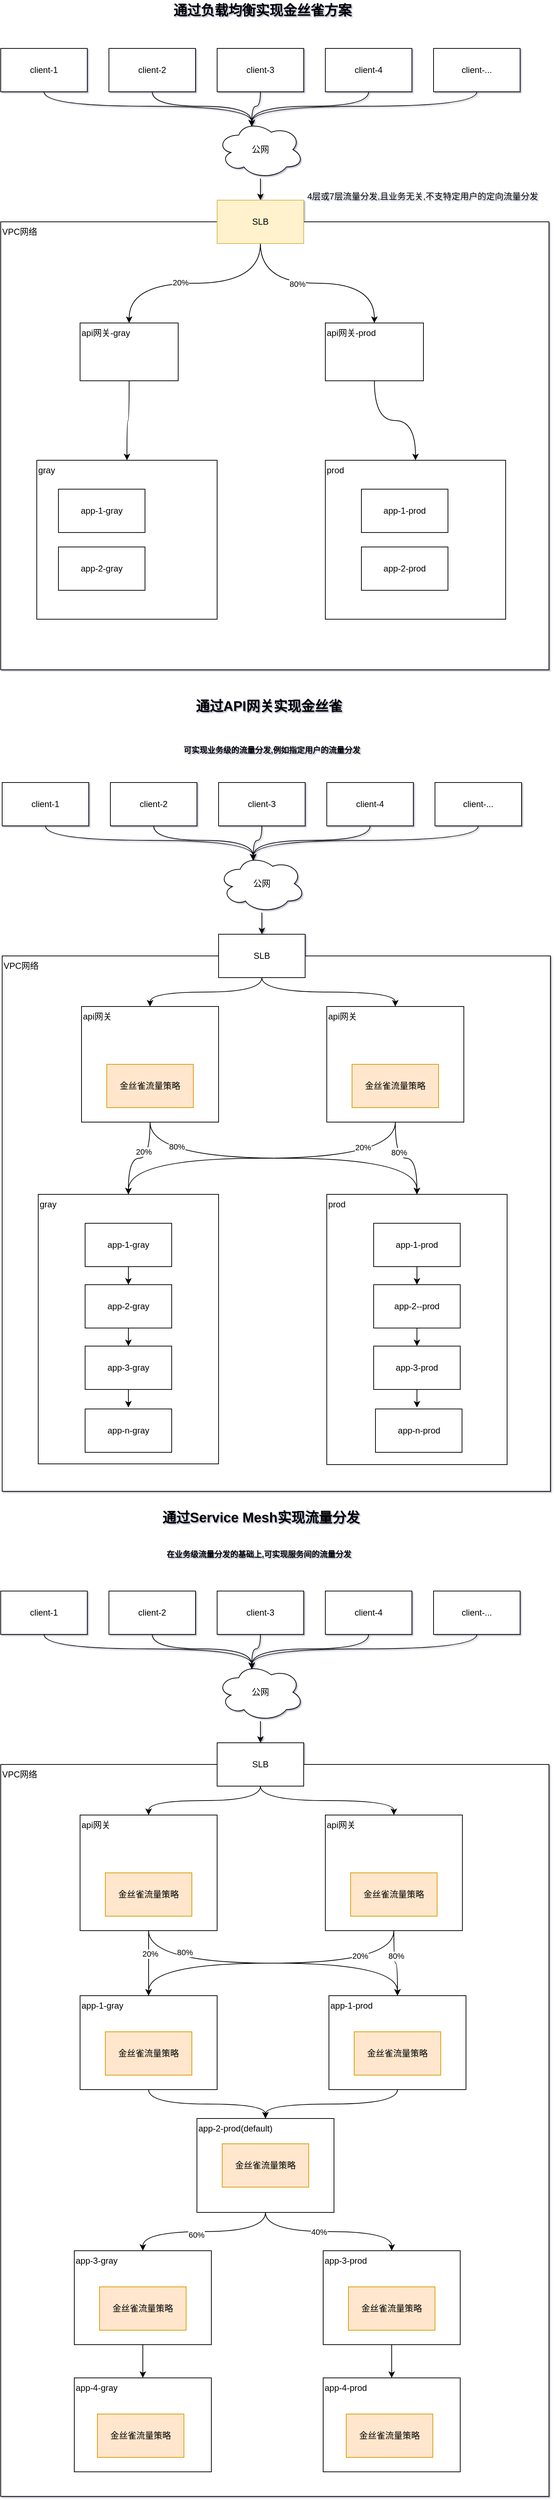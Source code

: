 <mxfile version="17.5.0" type="github">
  <diagram id="97o8ci6Izp3b5Vjm318T" name="第 1 页">
    <mxGraphModel dx="1426" dy="1963" grid="0" gridSize="10" guides="1" tooltips="1" connect="1" arrows="1" fold="1" page="1" pageScale="1" pageWidth="827" pageHeight="1169" math="0" shadow="1">
      <root>
        <mxCell id="0" />
        <mxCell id="1" parent="0" />
        <mxCell id="qOLz5GaLY7_XuVJ9eIoi-11" style="edgeStyle=orthogonalEdgeStyle;rounded=0;orthogonalLoop=1;jettySize=auto;html=1;entryX=0.4;entryY=0.1;entryDx=0;entryDy=0;entryPerimeter=0;curved=1;exitX=0.5;exitY=1;exitDx=0;exitDy=0;" parent="1" source="qOLz5GaLY7_XuVJ9eIoi-1" target="qOLz5GaLY7_XuVJ9eIoi-6" edge="1">
          <mxGeometry relative="1" as="geometry" />
        </mxCell>
        <mxCell id="qOLz5GaLY7_XuVJ9eIoi-1" value="client-1" style="rounded=0;whiteSpace=wrap;html=1;" parent="1" vertex="1">
          <mxGeometry x="38" y="-54" width="120" height="60" as="geometry" />
        </mxCell>
        <mxCell id="qOLz5GaLY7_XuVJ9eIoi-13" style="edgeStyle=orthogonalEdgeStyle;curved=1;rounded=0;orthogonalLoop=1;jettySize=auto;html=1;entryX=0.4;entryY=0.1;entryDx=0;entryDy=0;entryPerimeter=0;exitX=0.5;exitY=1;exitDx=0;exitDy=0;" parent="1" source="qOLz5GaLY7_XuVJ9eIoi-2" target="qOLz5GaLY7_XuVJ9eIoi-6" edge="1">
          <mxGeometry relative="1" as="geometry" />
        </mxCell>
        <mxCell id="qOLz5GaLY7_XuVJ9eIoi-2" value="client-2" style="rounded=0;whiteSpace=wrap;html=1;" parent="1" vertex="1">
          <mxGeometry x="188" y="-54" width="120" height="60" as="geometry" />
        </mxCell>
        <mxCell id="qOLz5GaLY7_XuVJ9eIoi-14" style="edgeStyle=orthogonalEdgeStyle;curved=1;rounded=0;orthogonalLoop=1;jettySize=auto;html=1;entryX=0.4;entryY=0.1;entryDx=0;entryDy=0;entryPerimeter=0;" parent="1" source="qOLz5GaLY7_XuVJ9eIoi-3" target="qOLz5GaLY7_XuVJ9eIoi-6" edge="1">
          <mxGeometry relative="1" as="geometry" />
        </mxCell>
        <mxCell id="qOLz5GaLY7_XuVJ9eIoi-3" value="client-3" style="rounded=0;whiteSpace=wrap;html=1;" parent="1" vertex="1">
          <mxGeometry x="338" y="-54" width="120" height="60" as="geometry" />
        </mxCell>
        <mxCell id="qOLz5GaLY7_XuVJ9eIoi-15" style="edgeStyle=orthogonalEdgeStyle;curved=1;rounded=0;orthogonalLoop=1;jettySize=auto;html=1;entryX=0.4;entryY=0.1;entryDx=0;entryDy=0;entryPerimeter=0;exitX=0.5;exitY=1;exitDx=0;exitDy=0;" parent="1" source="qOLz5GaLY7_XuVJ9eIoi-4" target="qOLz5GaLY7_XuVJ9eIoi-6" edge="1">
          <mxGeometry relative="1" as="geometry" />
        </mxCell>
        <mxCell id="qOLz5GaLY7_XuVJ9eIoi-4" value="client-4" style="rounded=0;whiteSpace=wrap;html=1;" parent="1" vertex="1">
          <mxGeometry x="488" y="-54" width="120" height="60" as="geometry" />
        </mxCell>
        <mxCell id="qOLz5GaLY7_XuVJ9eIoi-16" style="edgeStyle=orthogonalEdgeStyle;curved=1;rounded=0;orthogonalLoop=1;jettySize=auto;html=1;entryX=0.4;entryY=0.1;entryDx=0;entryDy=0;entryPerimeter=0;exitX=0.5;exitY=1;exitDx=0;exitDy=0;" parent="1" source="qOLz5GaLY7_XuVJ9eIoi-5" target="qOLz5GaLY7_XuVJ9eIoi-6" edge="1">
          <mxGeometry relative="1" as="geometry" />
        </mxCell>
        <mxCell id="qOLz5GaLY7_XuVJ9eIoi-5" value="client-..." style="rounded=0;whiteSpace=wrap;html=1;" parent="1" vertex="1">
          <mxGeometry x="638" y="-54" width="120" height="60" as="geometry" />
        </mxCell>
        <mxCell id="qOLz5GaLY7_XuVJ9eIoi-17" style="edgeStyle=orthogonalEdgeStyle;curved=1;rounded=0;orthogonalLoop=1;jettySize=auto;html=1;entryX=0.5;entryY=0;entryDx=0;entryDy=0;" parent="1" source="qOLz5GaLY7_XuVJ9eIoi-6" target="qOLz5GaLY7_XuVJ9eIoi-8" edge="1">
          <mxGeometry relative="1" as="geometry" />
        </mxCell>
        <mxCell id="qOLz5GaLY7_XuVJ9eIoi-6" value="公网" style="ellipse;shape=cloud;whiteSpace=wrap;html=1;" parent="1" vertex="1">
          <mxGeometry x="338" y="46" width="120" height="80" as="geometry" />
        </mxCell>
        <mxCell id="qOLz5GaLY7_XuVJ9eIoi-7" value="VPC网络" style="rounded=0;whiteSpace=wrap;html=1;align=left;verticalAlign=top;" parent="1" vertex="1">
          <mxGeometry x="38" y="186" width="760" height="741" as="geometry" />
        </mxCell>
        <mxCell id="qOLz5GaLY7_XuVJ9eIoi-19" style="edgeStyle=orthogonalEdgeStyle;curved=1;rounded=0;orthogonalLoop=1;jettySize=auto;html=1;entryX=0.5;entryY=0;entryDx=0;entryDy=0;" parent="1" source="qOLz5GaLY7_XuVJ9eIoi-8" target="qOLz5GaLY7_XuVJ9eIoi-18" edge="1">
          <mxGeometry relative="1" as="geometry" />
        </mxCell>
        <mxCell id="qOLz5GaLY7_XuVJ9eIoi-21" style="edgeStyle=orthogonalEdgeStyle;curved=1;rounded=0;orthogonalLoop=1;jettySize=auto;html=1;entryX=0.5;entryY=0;entryDx=0;entryDy=0;exitX=0.5;exitY=1;exitDx=0;exitDy=0;" parent="1" source="qOLz5GaLY7_XuVJ9eIoi-8" target="qOLz5GaLY7_XuVJ9eIoi-25" edge="1">
          <mxGeometry relative="1" as="geometry">
            <mxPoint x="588" y="256" as="targetPoint" />
          </mxGeometry>
        </mxCell>
        <mxCell id="qOLz5GaLY7_XuVJ9eIoi-8" value="SLB" style="rounded=0;whiteSpace=wrap;html=1;" parent="1" vertex="1">
          <mxGeometry x="338" y="156" width="120" height="60" as="geometry" />
        </mxCell>
        <mxCell id="qOLz5GaLY7_XuVJ9eIoi-9" value="gray" style="rounded=0;whiteSpace=wrap;html=1;align=left;verticalAlign=top;" parent="1" vertex="1">
          <mxGeometry x="88" y="516" width="250" height="373" as="geometry" />
        </mxCell>
        <mxCell id="qOLz5GaLY7_XuVJ9eIoi-10" value="prod" style="rounded=0;whiteSpace=wrap;html=1;align=left;verticalAlign=top;" parent="1" vertex="1">
          <mxGeometry x="488" y="516" width="250" height="374" as="geometry" />
        </mxCell>
        <mxCell id="qOLz5GaLY7_XuVJ9eIoi-23" style="edgeStyle=orthogonalEdgeStyle;curved=1;rounded=0;orthogonalLoop=1;jettySize=auto;html=1;entryX=0.5;entryY=0;entryDx=0;entryDy=0;" parent="1" source="qOLz5GaLY7_XuVJ9eIoi-18" target="qOLz5GaLY7_XuVJ9eIoi-9" edge="1">
          <mxGeometry relative="1" as="geometry" />
        </mxCell>
        <mxCell id="qOLz5GaLY7_XuVJ9eIoi-29" value="20%" style="edgeLabel;html=1;align=center;verticalAlign=middle;resizable=0;points=[];" parent="qOLz5GaLY7_XuVJ9eIoi-23" vertex="1" connectable="0">
          <mxGeometry x="-0.092" y="-9" relative="1" as="geometry">
            <mxPoint as="offset" />
          </mxGeometry>
        </mxCell>
        <mxCell id="qOLz5GaLY7_XuVJ9eIoi-24" style="edgeStyle=orthogonalEdgeStyle;curved=1;rounded=0;orthogonalLoop=1;jettySize=auto;html=1;entryX=0.5;entryY=0;entryDx=0;entryDy=0;exitX=0.5;exitY=1;exitDx=0;exitDy=0;" parent="1" source="qOLz5GaLY7_XuVJ9eIoi-18" target="qOLz5GaLY7_XuVJ9eIoi-10" edge="1">
          <mxGeometry relative="1" as="geometry" />
        </mxCell>
        <mxCell id="qOLz5GaLY7_XuVJ9eIoi-30" value="80%" style="edgeLabel;html=1;align=center;verticalAlign=middle;resizable=0;points=[];" parent="qOLz5GaLY7_XuVJ9eIoi-24" vertex="1" connectable="0">
          <mxGeometry x="-0.63" y="16" relative="1" as="geometry">
            <mxPoint as="offset" />
          </mxGeometry>
        </mxCell>
        <mxCell id="qOLz5GaLY7_XuVJ9eIoi-18" value="api网关" style="rounded=0;whiteSpace=wrap;html=1;align=left;verticalAlign=top;" parent="1" vertex="1">
          <mxGeometry x="148" y="256" width="190" height="160" as="geometry" />
        </mxCell>
        <mxCell id="qOLz5GaLY7_XuVJ9eIoi-22" value="金丝雀流量策略" style="rounded=0;whiteSpace=wrap;html=1;fillColor=#ffe6cc;strokeColor=#d79b00;" parent="1" vertex="1">
          <mxGeometry x="183" y="336" width="120" height="60" as="geometry" />
        </mxCell>
        <mxCell id="qOLz5GaLY7_XuVJ9eIoi-27" style="edgeStyle=orthogonalEdgeStyle;curved=1;rounded=0;orthogonalLoop=1;jettySize=auto;html=1;entryX=0.5;entryY=0;entryDx=0;entryDy=0;exitX=0.5;exitY=1;exitDx=0;exitDy=0;" parent="1" source="qOLz5GaLY7_XuVJ9eIoi-25" target="qOLz5GaLY7_XuVJ9eIoi-9" edge="1">
          <mxGeometry relative="1" as="geometry" />
        </mxCell>
        <mxCell id="qOLz5GaLY7_XuVJ9eIoi-31" value="20%" style="edgeLabel;html=1;align=center;verticalAlign=middle;resizable=0;points=[];" parent="qOLz5GaLY7_XuVJ9eIoi-27" vertex="1" connectable="0">
          <mxGeometry x="-0.596" y="-15" relative="1" as="geometry">
            <mxPoint as="offset" />
          </mxGeometry>
        </mxCell>
        <mxCell id="qOLz5GaLY7_XuVJ9eIoi-28" style="edgeStyle=orthogonalEdgeStyle;curved=1;rounded=0;orthogonalLoop=1;jettySize=auto;html=1;entryX=0.5;entryY=0;entryDx=0;entryDy=0;" parent="1" source="qOLz5GaLY7_XuVJ9eIoi-25" target="qOLz5GaLY7_XuVJ9eIoi-10" edge="1">
          <mxGeometry relative="1" as="geometry" />
        </mxCell>
        <mxCell id="qOLz5GaLY7_XuVJ9eIoi-32" value="80%" style="edgeLabel;html=1;align=center;verticalAlign=middle;resizable=0;points=[];" parent="qOLz5GaLY7_XuVJ9eIoi-28" vertex="1" connectable="0">
          <mxGeometry x="-0.354" y="5" relative="1" as="geometry">
            <mxPoint as="offset" />
          </mxGeometry>
        </mxCell>
        <mxCell id="qOLz5GaLY7_XuVJ9eIoi-25" value="api网关" style="rounded=0;whiteSpace=wrap;html=1;align=left;verticalAlign=top;" parent="1" vertex="1">
          <mxGeometry x="488" y="256" width="190" height="160" as="geometry" />
        </mxCell>
        <mxCell id="qOLz5GaLY7_XuVJ9eIoi-26" value="金丝雀流量策略" style="rounded=0;whiteSpace=wrap;html=1;fillColor=#ffe6cc;strokeColor=#d79b00;" parent="1" vertex="1">
          <mxGeometry x="523" y="336" width="120" height="60" as="geometry" />
        </mxCell>
        <mxCell id="qOLz5GaLY7_XuVJ9eIoi-130" style="edgeStyle=orthogonalEdgeStyle;curved=1;rounded=0;orthogonalLoop=1;jettySize=auto;html=1;entryX=0.5;entryY=0;entryDx=0;entryDy=0;" parent="1" source="qOLz5GaLY7_XuVJ9eIoi-33" target="qOLz5GaLY7_XuVJ9eIoi-34" edge="1">
          <mxGeometry relative="1" as="geometry" />
        </mxCell>
        <mxCell id="qOLz5GaLY7_XuVJ9eIoi-33" value="app-1-gray" style="rounded=0;whiteSpace=wrap;html=1;" parent="1" vertex="1">
          <mxGeometry x="153" y="556" width="120" height="60" as="geometry" />
        </mxCell>
        <mxCell id="qOLz5GaLY7_XuVJ9eIoi-131" style="edgeStyle=orthogonalEdgeStyle;curved=1;rounded=0;orthogonalLoop=1;jettySize=auto;html=1;entryX=0.5;entryY=0;entryDx=0;entryDy=0;" parent="1" source="qOLz5GaLY7_XuVJ9eIoi-34" target="qOLz5GaLY7_XuVJ9eIoi-122" edge="1">
          <mxGeometry relative="1" as="geometry" />
        </mxCell>
        <mxCell id="qOLz5GaLY7_XuVJ9eIoi-34" value="app-2-gray" style="rounded=0;whiteSpace=wrap;html=1;" parent="1" vertex="1">
          <mxGeometry x="153" y="641" width="120" height="60" as="geometry" />
        </mxCell>
        <mxCell id="qOLz5GaLY7_XuVJ9eIoi-37" style="edgeStyle=orthogonalEdgeStyle;rounded=0;orthogonalLoop=1;jettySize=auto;html=1;entryX=0.4;entryY=0.1;entryDx=0;entryDy=0;entryPerimeter=0;curved=1;exitX=0.5;exitY=1;exitDx=0;exitDy=0;" parent="1" source="qOLz5GaLY7_XuVJ9eIoi-38" target="qOLz5GaLY7_XuVJ9eIoi-48" edge="1">
          <mxGeometry relative="1" as="geometry" />
        </mxCell>
        <mxCell id="qOLz5GaLY7_XuVJ9eIoi-38" value="client-1" style="rounded=0;whiteSpace=wrap;html=1;" parent="1" vertex="1">
          <mxGeometry x="36" y="-1070" width="120" height="60" as="geometry" />
        </mxCell>
        <mxCell id="qOLz5GaLY7_XuVJ9eIoi-39" style="edgeStyle=orthogonalEdgeStyle;curved=1;rounded=0;orthogonalLoop=1;jettySize=auto;html=1;entryX=0.4;entryY=0.1;entryDx=0;entryDy=0;entryPerimeter=0;exitX=0.5;exitY=1;exitDx=0;exitDy=0;" parent="1" source="qOLz5GaLY7_XuVJ9eIoi-40" target="qOLz5GaLY7_XuVJ9eIoi-48" edge="1">
          <mxGeometry relative="1" as="geometry" />
        </mxCell>
        <mxCell id="qOLz5GaLY7_XuVJ9eIoi-40" value="client-2" style="rounded=0;whiteSpace=wrap;html=1;" parent="1" vertex="1">
          <mxGeometry x="186" y="-1070" width="120" height="60" as="geometry" />
        </mxCell>
        <mxCell id="qOLz5GaLY7_XuVJ9eIoi-41" style="edgeStyle=orthogonalEdgeStyle;curved=1;rounded=0;orthogonalLoop=1;jettySize=auto;html=1;entryX=0.4;entryY=0.1;entryDx=0;entryDy=0;entryPerimeter=0;" parent="1" source="qOLz5GaLY7_XuVJ9eIoi-42" target="qOLz5GaLY7_XuVJ9eIoi-48" edge="1">
          <mxGeometry relative="1" as="geometry" />
        </mxCell>
        <mxCell id="qOLz5GaLY7_XuVJ9eIoi-42" value="client-3" style="rounded=0;whiteSpace=wrap;html=1;" parent="1" vertex="1">
          <mxGeometry x="336" y="-1070" width="120" height="60" as="geometry" />
        </mxCell>
        <mxCell id="qOLz5GaLY7_XuVJ9eIoi-43" style="edgeStyle=orthogonalEdgeStyle;curved=1;rounded=0;orthogonalLoop=1;jettySize=auto;html=1;entryX=0.4;entryY=0.1;entryDx=0;entryDy=0;entryPerimeter=0;exitX=0.5;exitY=1;exitDx=0;exitDy=0;" parent="1" source="qOLz5GaLY7_XuVJ9eIoi-44" target="qOLz5GaLY7_XuVJ9eIoi-48" edge="1">
          <mxGeometry relative="1" as="geometry" />
        </mxCell>
        <mxCell id="qOLz5GaLY7_XuVJ9eIoi-44" value="client-4" style="rounded=0;whiteSpace=wrap;html=1;" parent="1" vertex="1">
          <mxGeometry x="486" y="-1070" width="120" height="60" as="geometry" />
        </mxCell>
        <mxCell id="qOLz5GaLY7_XuVJ9eIoi-45" style="edgeStyle=orthogonalEdgeStyle;curved=1;rounded=0;orthogonalLoop=1;jettySize=auto;html=1;entryX=0.4;entryY=0.1;entryDx=0;entryDy=0;entryPerimeter=0;exitX=0.5;exitY=1;exitDx=0;exitDy=0;" parent="1" source="qOLz5GaLY7_XuVJ9eIoi-46" target="qOLz5GaLY7_XuVJ9eIoi-48" edge="1">
          <mxGeometry relative="1" as="geometry" />
        </mxCell>
        <mxCell id="qOLz5GaLY7_XuVJ9eIoi-46" value="client-..." style="rounded=0;whiteSpace=wrap;html=1;" parent="1" vertex="1">
          <mxGeometry x="636" y="-1070" width="120" height="60" as="geometry" />
        </mxCell>
        <mxCell id="qOLz5GaLY7_XuVJ9eIoi-47" style="edgeStyle=orthogonalEdgeStyle;curved=1;rounded=0;orthogonalLoop=1;jettySize=auto;html=1;entryX=0.5;entryY=0;entryDx=0;entryDy=0;" parent="1" source="qOLz5GaLY7_XuVJ9eIoi-48" target="qOLz5GaLY7_XuVJ9eIoi-52" edge="1">
          <mxGeometry relative="1" as="geometry" />
        </mxCell>
        <mxCell id="qOLz5GaLY7_XuVJ9eIoi-48" value="公网" style="ellipse;shape=cloud;whiteSpace=wrap;html=1;" parent="1" vertex="1">
          <mxGeometry x="336" y="-970" width="120" height="80" as="geometry" />
        </mxCell>
        <mxCell id="qOLz5GaLY7_XuVJ9eIoi-49" value="VPC网络" style="rounded=0;whiteSpace=wrap;html=1;align=left;verticalAlign=top;" parent="1" vertex="1">
          <mxGeometry x="36" y="-830" width="760" height="620" as="geometry" />
        </mxCell>
        <mxCell id="qOLz5GaLY7_XuVJ9eIoi-50" style="edgeStyle=orthogonalEdgeStyle;curved=1;rounded=0;orthogonalLoop=1;jettySize=auto;html=1;entryX=0.5;entryY=0;entryDx=0;entryDy=0;exitX=0.5;exitY=1;exitDx=0;exitDy=0;" parent="1" source="qOLz5GaLY7_XuVJ9eIoi-52" target="qOLz5GaLY7_XuVJ9eIoi-59" edge="1">
          <mxGeometry relative="1" as="geometry" />
        </mxCell>
        <mxCell id="qOLz5GaLY7_XuVJ9eIoi-71" value="20%" style="edgeLabel;html=1;align=center;verticalAlign=middle;resizable=0;points=[];" parent="qOLz5GaLY7_XuVJ9eIoi-50" vertex="1" connectable="0">
          <mxGeometry x="0.139" y="-1" relative="1" as="geometry">
            <mxPoint as="offset" />
          </mxGeometry>
        </mxCell>
        <mxCell id="qOLz5GaLY7_XuVJ9eIoi-51" style="edgeStyle=orthogonalEdgeStyle;curved=1;rounded=0;orthogonalLoop=1;jettySize=auto;html=1;entryX=0.5;entryY=0;entryDx=0;entryDy=0;exitX=0.5;exitY=1;exitDx=0;exitDy=0;" parent="1" source="qOLz5GaLY7_XuVJ9eIoi-52" target="qOLz5GaLY7_XuVJ9eIoi-65" edge="1">
          <mxGeometry relative="1" as="geometry">
            <mxPoint x="586" y="-760" as="targetPoint" />
          </mxGeometry>
        </mxCell>
        <mxCell id="qOLz5GaLY7_XuVJ9eIoi-72" value="80%" style="edgeLabel;html=1;align=center;verticalAlign=middle;resizable=0;points=[];" parent="qOLz5GaLY7_XuVJ9eIoi-51" vertex="1" connectable="0">
          <mxGeometry x="-0.209" y="-1" relative="1" as="geometry">
            <mxPoint as="offset" />
          </mxGeometry>
        </mxCell>
        <mxCell id="qOLz5GaLY7_XuVJ9eIoi-52" value="SLB" style="rounded=0;whiteSpace=wrap;html=1;fillColor=#fff2cc;strokeColor=#d6b656;" parent="1" vertex="1">
          <mxGeometry x="336" y="-860" width="120" height="60" as="geometry" />
        </mxCell>
        <mxCell id="qOLz5GaLY7_XuVJ9eIoi-53" value="gray" style="rounded=0;whiteSpace=wrap;html=1;align=left;verticalAlign=top;" parent="1" vertex="1">
          <mxGeometry x="86" y="-500" width="250" height="220" as="geometry" />
        </mxCell>
        <mxCell id="qOLz5GaLY7_XuVJ9eIoi-54" value="prod" style="rounded=0;whiteSpace=wrap;html=1;align=left;verticalAlign=top;" parent="1" vertex="1">
          <mxGeometry x="486" y="-500" width="250" height="220" as="geometry" />
        </mxCell>
        <mxCell id="qOLz5GaLY7_XuVJ9eIoi-55" style="edgeStyle=orthogonalEdgeStyle;curved=1;rounded=0;orthogonalLoop=1;jettySize=auto;html=1;entryX=0.5;entryY=0;entryDx=0;entryDy=0;" parent="1" source="qOLz5GaLY7_XuVJ9eIoi-59" target="qOLz5GaLY7_XuVJ9eIoi-53" edge="1">
          <mxGeometry relative="1" as="geometry" />
        </mxCell>
        <mxCell id="qOLz5GaLY7_XuVJ9eIoi-59" value="api网关-gray" style="rounded=0;whiteSpace=wrap;html=1;align=left;verticalAlign=top;" parent="1" vertex="1">
          <mxGeometry x="146" y="-690" width="136" height="80" as="geometry" />
        </mxCell>
        <mxCell id="qOLz5GaLY7_XuVJ9eIoi-63" style="edgeStyle=orthogonalEdgeStyle;curved=1;rounded=0;orthogonalLoop=1;jettySize=auto;html=1;entryX=0.5;entryY=0;entryDx=0;entryDy=0;" parent="1" source="qOLz5GaLY7_XuVJ9eIoi-65" target="qOLz5GaLY7_XuVJ9eIoi-54" edge="1">
          <mxGeometry relative="1" as="geometry" />
        </mxCell>
        <mxCell id="qOLz5GaLY7_XuVJ9eIoi-65" value="api网关-prod" style="rounded=0;whiteSpace=wrap;html=1;align=left;verticalAlign=top;" parent="1" vertex="1">
          <mxGeometry x="486" y="-690" width="136" height="80" as="geometry" />
        </mxCell>
        <mxCell id="qOLz5GaLY7_XuVJ9eIoi-67" value="app-1-gray" style="rounded=0;whiteSpace=wrap;html=1;" parent="1" vertex="1">
          <mxGeometry x="116" y="-460" width="120" height="60" as="geometry" />
        </mxCell>
        <mxCell id="qOLz5GaLY7_XuVJ9eIoi-68" value="app-2-gray" style="rounded=0;whiteSpace=wrap;html=1;" parent="1" vertex="1">
          <mxGeometry x="116" y="-380" width="120" height="60" as="geometry" />
        </mxCell>
        <mxCell id="qOLz5GaLY7_XuVJ9eIoi-69" value="app-1-prod" style="rounded=0;whiteSpace=wrap;html=1;" parent="1" vertex="1">
          <mxGeometry x="536" y="-460" width="120" height="60" as="geometry" />
        </mxCell>
        <mxCell id="qOLz5GaLY7_XuVJ9eIoi-70" value="app-2-prod" style="rounded=0;whiteSpace=wrap;html=1;" parent="1" vertex="1">
          <mxGeometry x="536" y="-380" width="120" height="60" as="geometry" />
        </mxCell>
        <mxCell id="qOLz5GaLY7_XuVJ9eIoi-73" value="4层或7层流量分发,且业务无关,不支特定用户的定向流量分发" style="text;html=1;strokeColor=none;fillColor=none;align=center;verticalAlign=middle;whiteSpace=wrap;rounded=0;" parent="1" vertex="1">
          <mxGeometry x="456" y="-880" width="330" height="30" as="geometry" />
        </mxCell>
        <mxCell id="qOLz5GaLY7_XuVJ9eIoi-74" style="edgeStyle=orthogonalEdgeStyle;rounded=0;orthogonalLoop=1;jettySize=auto;html=1;entryX=0.4;entryY=0.1;entryDx=0;entryDy=0;entryPerimeter=0;curved=1;exitX=0.5;exitY=1;exitDx=0;exitDy=0;" parent="1" source="qOLz5GaLY7_XuVJ9eIoi-75" target="qOLz5GaLY7_XuVJ9eIoi-85" edge="1">
          <mxGeometry relative="1" as="geometry" />
        </mxCell>
        <mxCell id="qOLz5GaLY7_XuVJ9eIoi-75" value="client-1" style="rounded=0;whiteSpace=wrap;html=1;" parent="1" vertex="1">
          <mxGeometry x="36" y="1065" width="120" height="60" as="geometry" />
        </mxCell>
        <mxCell id="qOLz5GaLY7_XuVJ9eIoi-76" style="edgeStyle=orthogonalEdgeStyle;curved=1;rounded=0;orthogonalLoop=1;jettySize=auto;html=1;entryX=0.4;entryY=0.1;entryDx=0;entryDy=0;entryPerimeter=0;exitX=0.5;exitY=1;exitDx=0;exitDy=0;" parent="1" source="qOLz5GaLY7_XuVJ9eIoi-77" target="qOLz5GaLY7_XuVJ9eIoi-85" edge="1">
          <mxGeometry relative="1" as="geometry" />
        </mxCell>
        <mxCell id="qOLz5GaLY7_XuVJ9eIoi-77" value="client-2" style="rounded=0;whiteSpace=wrap;html=1;" parent="1" vertex="1">
          <mxGeometry x="186" y="1065" width="120" height="60" as="geometry" />
        </mxCell>
        <mxCell id="qOLz5GaLY7_XuVJ9eIoi-78" style="edgeStyle=orthogonalEdgeStyle;curved=1;rounded=0;orthogonalLoop=1;jettySize=auto;html=1;entryX=0.4;entryY=0.1;entryDx=0;entryDy=0;entryPerimeter=0;" parent="1" source="qOLz5GaLY7_XuVJ9eIoi-79" target="qOLz5GaLY7_XuVJ9eIoi-85" edge="1">
          <mxGeometry relative="1" as="geometry" />
        </mxCell>
        <mxCell id="qOLz5GaLY7_XuVJ9eIoi-79" value="client-3" style="rounded=0;whiteSpace=wrap;html=1;" parent="1" vertex="1">
          <mxGeometry x="336" y="1065" width="120" height="60" as="geometry" />
        </mxCell>
        <mxCell id="qOLz5GaLY7_XuVJ9eIoi-80" style="edgeStyle=orthogonalEdgeStyle;curved=1;rounded=0;orthogonalLoop=1;jettySize=auto;html=1;entryX=0.4;entryY=0.1;entryDx=0;entryDy=0;entryPerimeter=0;exitX=0.5;exitY=1;exitDx=0;exitDy=0;" parent="1" source="qOLz5GaLY7_XuVJ9eIoi-81" target="qOLz5GaLY7_XuVJ9eIoi-85" edge="1">
          <mxGeometry relative="1" as="geometry" />
        </mxCell>
        <mxCell id="qOLz5GaLY7_XuVJ9eIoi-81" value="client-4" style="rounded=0;whiteSpace=wrap;html=1;" parent="1" vertex="1">
          <mxGeometry x="486" y="1065" width="120" height="60" as="geometry" />
        </mxCell>
        <mxCell id="qOLz5GaLY7_XuVJ9eIoi-82" style="edgeStyle=orthogonalEdgeStyle;curved=1;rounded=0;orthogonalLoop=1;jettySize=auto;html=1;entryX=0.4;entryY=0.1;entryDx=0;entryDy=0;entryPerimeter=0;exitX=0.5;exitY=1;exitDx=0;exitDy=0;" parent="1" source="qOLz5GaLY7_XuVJ9eIoi-83" target="qOLz5GaLY7_XuVJ9eIoi-85" edge="1">
          <mxGeometry relative="1" as="geometry" />
        </mxCell>
        <mxCell id="qOLz5GaLY7_XuVJ9eIoi-83" value="client-..." style="rounded=0;whiteSpace=wrap;html=1;" parent="1" vertex="1">
          <mxGeometry x="636" y="1065" width="120" height="60" as="geometry" />
        </mxCell>
        <mxCell id="qOLz5GaLY7_XuVJ9eIoi-84" style="edgeStyle=orthogonalEdgeStyle;curved=1;rounded=0;orthogonalLoop=1;jettySize=auto;html=1;entryX=0.5;entryY=0;entryDx=0;entryDy=0;" parent="1" source="qOLz5GaLY7_XuVJ9eIoi-85" target="qOLz5GaLY7_XuVJ9eIoi-89" edge="1">
          <mxGeometry relative="1" as="geometry" />
        </mxCell>
        <mxCell id="qOLz5GaLY7_XuVJ9eIoi-85" value="公网" style="ellipse;shape=cloud;whiteSpace=wrap;html=1;" parent="1" vertex="1">
          <mxGeometry x="336" y="1165" width="120" height="80" as="geometry" />
        </mxCell>
        <mxCell id="qOLz5GaLY7_XuVJ9eIoi-86" value="VPC网络" style="rounded=0;whiteSpace=wrap;html=1;align=left;verticalAlign=top;" parent="1" vertex="1">
          <mxGeometry x="36" y="1305" width="760" height="1013" as="geometry" />
        </mxCell>
        <mxCell id="qOLz5GaLY7_XuVJ9eIoi-87" style="edgeStyle=orthogonalEdgeStyle;curved=1;rounded=0;orthogonalLoop=1;jettySize=auto;html=1;entryX=0.5;entryY=0;entryDx=0;entryDy=0;" parent="1" source="qOLz5GaLY7_XuVJ9eIoi-89" target="qOLz5GaLY7_XuVJ9eIoi-96" edge="1">
          <mxGeometry relative="1" as="geometry" />
        </mxCell>
        <mxCell id="qOLz5GaLY7_XuVJ9eIoi-88" style="edgeStyle=orthogonalEdgeStyle;curved=1;rounded=0;orthogonalLoop=1;jettySize=auto;html=1;entryX=0.5;entryY=0;entryDx=0;entryDy=0;exitX=0.5;exitY=1;exitDx=0;exitDy=0;" parent="1" source="qOLz5GaLY7_XuVJ9eIoi-89" target="qOLz5GaLY7_XuVJ9eIoi-102" edge="1">
          <mxGeometry relative="1" as="geometry">
            <mxPoint x="586" y="1375" as="targetPoint" />
          </mxGeometry>
        </mxCell>
        <mxCell id="qOLz5GaLY7_XuVJ9eIoi-89" value="SLB" style="rounded=0;whiteSpace=wrap;html=1;" parent="1" vertex="1">
          <mxGeometry x="336" y="1275" width="120" height="60" as="geometry" />
        </mxCell>
        <mxCell id="qOLz5GaLY7_XuVJ9eIoi-109" style="edgeStyle=orthogonalEdgeStyle;curved=1;rounded=0;orthogonalLoop=1;jettySize=auto;html=1;entryX=0.5;entryY=0;entryDx=0;entryDy=0;" parent="1" source="qOLz5GaLY7_XuVJ9eIoi-96" target="qOLz5GaLY7_XuVJ9eIoi-104" edge="1">
          <mxGeometry relative="1" as="geometry" />
        </mxCell>
        <mxCell id="qOLz5GaLY7_XuVJ9eIoi-110" value="20%" style="edgeLabel;html=1;align=center;verticalAlign=middle;resizable=0;points=[];" parent="qOLz5GaLY7_XuVJ9eIoi-109" vertex="1" connectable="0">
          <mxGeometry x="-0.289" y="2" relative="1" as="geometry">
            <mxPoint as="offset" />
          </mxGeometry>
        </mxCell>
        <mxCell id="qOLz5GaLY7_XuVJ9eIoi-113" style="edgeStyle=orthogonalEdgeStyle;curved=1;rounded=0;orthogonalLoop=1;jettySize=auto;html=1;entryX=0.5;entryY=0;entryDx=0;entryDy=0;exitX=0.5;exitY=1;exitDx=0;exitDy=0;" parent="1" source="qOLz5GaLY7_XuVJ9eIoi-96" target="qOLz5GaLY7_XuVJ9eIoi-111" edge="1">
          <mxGeometry relative="1" as="geometry" />
        </mxCell>
        <mxCell id="qOLz5GaLY7_XuVJ9eIoi-114" value="80%" style="edgeLabel;html=1;align=center;verticalAlign=middle;resizable=0;points=[];" parent="qOLz5GaLY7_XuVJ9eIoi-113" vertex="1" connectable="0">
          <mxGeometry x="-0.218" y="2" relative="1" as="geometry">
            <mxPoint x="-75" y="-13" as="offset" />
          </mxGeometry>
        </mxCell>
        <mxCell id="qOLz5GaLY7_XuVJ9eIoi-96" value="api网关" style="rounded=0;whiteSpace=wrap;html=1;align=left;verticalAlign=top;" parent="1" vertex="1">
          <mxGeometry x="146" y="1375" width="190" height="160" as="geometry" />
        </mxCell>
        <mxCell id="qOLz5GaLY7_XuVJ9eIoi-97" value="金丝雀流量策略" style="rounded=0;whiteSpace=wrap;html=1;fillColor=#ffe6cc;strokeColor=#d79b00;" parent="1" vertex="1">
          <mxGeometry x="181" y="1455" width="120" height="60" as="geometry" />
        </mxCell>
        <mxCell id="qOLz5GaLY7_XuVJ9eIoi-118" style="edgeStyle=orthogonalEdgeStyle;curved=1;rounded=0;orthogonalLoop=1;jettySize=auto;html=1;entryX=0.5;entryY=0;entryDx=0;entryDy=0;exitX=0.5;exitY=1;exitDx=0;exitDy=0;" parent="1" source="qOLz5GaLY7_XuVJ9eIoi-102" target="qOLz5GaLY7_XuVJ9eIoi-104" edge="1">
          <mxGeometry relative="1" as="geometry" />
        </mxCell>
        <mxCell id="qOLz5GaLY7_XuVJ9eIoi-119" value="20%" style="edgeLabel;html=1;align=center;verticalAlign=middle;resizable=0;points=[];" parent="qOLz5GaLY7_XuVJ9eIoi-118" vertex="1" connectable="0">
          <mxGeometry x="-0.572" y="-10" relative="1" as="geometry">
            <mxPoint as="offset" />
          </mxGeometry>
        </mxCell>
        <mxCell id="qOLz5GaLY7_XuVJ9eIoi-120" style="edgeStyle=orthogonalEdgeStyle;curved=1;rounded=0;orthogonalLoop=1;jettySize=auto;html=1;entryX=0.5;entryY=0;entryDx=0;entryDy=0;" parent="1" source="qOLz5GaLY7_XuVJ9eIoi-102" target="qOLz5GaLY7_XuVJ9eIoi-111" edge="1">
          <mxGeometry relative="1" as="geometry" />
        </mxCell>
        <mxCell id="qOLz5GaLY7_XuVJ9eIoi-121" value="80%" style="edgeLabel;html=1;align=center;verticalAlign=middle;resizable=0;points=[];" parent="qOLz5GaLY7_XuVJ9eIoi-120" vertex="1" connectable="0">
          <mxGeometry x="-0.263" y="3" relative="1" as="geometry">
            <mxPoint as="offset" />
          </mxGeometry>
        </mxCell>
        <mxCell id="qOLz5GaLY7_XuVJ9eIoi-102" value="api网关" style="rounded=0;whiteSpace=wrap;html=1;align=left;verticalAlign=top;" parent="1" vertex="1">
          <mxGeometry x="486" y="1375" width="190" height="160" as="geometry" />
        </mxCell>
        <mxCell id="qOLz5GaLY7_XuVJ9eIoi-103" value="金丝雀流量策略" style="rounded=0;whiteSpace=wrap;html=1;fillColor=#ffe6cc;strokeColor=#d79b00;" parent="1" vertex="1">
          <mxGeometry x="521" y="1455" width="120" height="60" as="geometry" />
        </mxCell>
        <mxCell id="qOLz5GaLY7_XuVJ9eIoi-117" style="edgeStyle=orthogonalEdgeStyle;curved=1;rounded=0;orthogonalLoop=1;jettySize=auto;html=1;entryX=0.5;entryY=0;entryDx=0;entryDy=0;" parent="1" source="qOLz5GaLY7_XuVJ9eIoi-104" target="qOLz5GaLY7_XuVJ9eIoi-115" edge="1">
          <mxGeometry relative="1" as="geometry" />
        </mxCell>
        <mxCell id="qOLz5GaLY7_XuVJ9eIoi-104" value="app-1-gray" style="rounded=0;whiteSpace=wrap;html=1;align=left;verticalAlign=top;" parent="1" vertex="1">
          <mxGeometry x="146" y="1625" width="190" height="130" as="geometry" />
        </mxCell>
        <mxCell id="qOLz5GaLY7_XuVJ9eIoi-108" value="金丝雀流量策略" style="rounded=0;whiteSpace=wrap;html=1;fillColor=#ffe6cc;strokeColor=#d79b00;" parent="1" vertex="1">
          <mxGeometry x="181" y="1675" width="120" height="60" as="geometry" />
        </mxCell>
        <mxCell id="qOLz5GaLY7_XuVJ9eIoi-143" style="edgeStyle=orthogonalEdgeStyle;curved=1;rounded=0;orthogonalLoop=1;jettySize=auto;html=1;entryX=0.5;entryY=0;entryDx=0;entryDy=0;" parent="1" source="qOLz5GaLY7_XuVJ9eIoi-111" target="qOLz5GaLY7_XuVJ9eIoi-115" edge="1">
          <mxGeometry relative="1" as="geometry" />
        </mxCell>
        <mxCell id="qOLz5GaLY7_XuVJ9eIoi-111" value="app-1-prod" style="rounded=0;whiteSpace=wrap;html=1;align=left;verticalAlign=top;" parent="1" vertex="1">
          <mxGeometry x="491" y="1625" width="190" height="130" as="geometry" />
        </mxCell>
        <mxCell id="qOLz5GaLY7_XuVJ9eIoi-112" value="金丝雀流量策略" style="rounded=0;whiteSpace=wrap;html=1;fillColor=#ffe6cc;strokeColor=#d79b00;" parent="1" vertex="1">
          <mxGeometry x="526" y="1675" width="120" height="60" as="geometry" />
        </mxCell>
        <mxCell id="qOLz5GaLY7_XuVJ9eIoi-148" style="edgeStyle=orthogonalEdgeStyle;curved=1;rounded=0;orthogonalLoop=1;jettySize=auto;html=1;entryX=0.5;entryY=0;entryDx=0;entryDy=0;" parent="1" source="qOLz5GaLY7_XuVJ9eIoi-115" target="qOLz5GaLY7_XuVJ9eIoi-144" edge="1">
          <mxGeometry relative="1" as="geometry" />
        </mxCell>
        <mxCell id="qOLz5GaLY7_XuVJ9eIoi-150" value="60%" style="edgeLabel;html=1;align=center;verticalAlign=middle;resizable=0;points=[];" parent="qOLz5GaLY7_XuVJ9eIoi-148" vertex="1" connectable="0">
          <mxGeometry x="0.105" y="4" relative="1" as="geometry">
            <mxPoint as="offset" />
          </mxGeometry>
        </mxCell>
        <mxCell id="qOLz5GaLY7_XuVJ9eIoi-149" style="edgeStyle=orthogonalEdgeStyle;curved=1;rounded=0;orthogonalLoop=1;jettySize=auto;html=1;entryX=0.5;entryY=0;entryDx=0;entryDy=0;" parent="1" source="qOLz5GaLY7_XuVJ9eIoi-115" target="qOLz5GaLY7_XuVJ9eIoi-146" edge="1">
          <mxGeometry relative="1" as="geometry" />
        </mxCell>
        <mxCell id="qOLz5GaLY7_XuVJ9eIoi-151" value="40%" style="edgeLabel;html=1;align=center;verticalAlign=middle;resizable=0;points=[];" parent="qOLz5GaLY7_XuVJ9eIoi-149" vertex="1" connectable="0">
          <mxGeometry x="-0.117" relative="1" as="geometry">
            <mxPoint as="offset" />
          </mxGeometry>
        </mxCell>
        <mxCell id="qOLz5GaLY7_XuVJ9eIoi-115" value="app-2-prod(default)" style="rounded=0;whiteSpace=wrap;html=1;align=left;verticalAlign=top;" parent="1" vertex="1">
          <mxGeometry x="308" y="1795" width="190" height="130" as="geometry" />
        </mxCell>
        <mxCell id="qOLz5GaLY7_XuVJ9eIoi-116" value="金丝雀流量策略" style="rounded=0;whiteSpace=wrap;html=1;fillColor=#ffe6cc;strokeColor=#d79b00;" parent="1" vertex="1">
          <mxGeometry x="343" y="1830" width="120" height="60" as="geometry" />
        </mxCell>
        <mxCell id="qOLz5GaLY7_XuVJ9eIoi-132" style="edgeStyle=orthogonalEdgeStyle;curved=1;rounded=0;orthogonalLoop=1;jettySize=auto;html=1;entryX=0.5;entryY=0;entryDx=0;entryDy=0;" parent="1" source="qOLz5GaLY7_XuVJ9eIoi-122" edge="1">
          <mxGeometry relative="1" as="geometry">
            <mxPoint x="213" y="811" as="targetPoint" />
          </mxGeometry>
        </mxCell>
        <mxCell id="qOLz5GaLY7_XuVJ9eIoi-122" value="app-3-gray" style="rounded=0;whiteSpace=wrap;html=1;" parent="1" vertex="1">
          <mxGeometry x="153" y="726" width="120" height="60" as="geometry" />
        </mxCell>
        <mxCell id="qOLz5GaLY7_XuVJ9eIoi-124" value="app-n-gray" style="rounded=0;whiteSpace=wrap;html=1;" parent="1" vertex="1">
          <mxGeometry x="153" y="813" width="120" height="60" as="geometry" />
        </mxCell>
        <mxCell id="qOLz5GaLY7_XuVJ9eIoi-134" style="edgeStyle=orthogonalEdgeStyle;curved=1;rounded=0;orthogonalLoop=1;jettySize=auto;html=1;entryX=0.5;entryY=0;entryDx=0;entryDy=0;" parent="1" source="qOLz5GaLY7_XuVJ9eIoi-135" target="qOLz5GaLY7_XuVJ9eIoi-137" edge="1">
          <mxGeometry relative="1" as="geometry" />
        </mxCell>
        <mxCell id="qOLz5GaLY7_XuVJ9eIoi-135" value="app-1-prod" style="rounded=0;whiteSpace=wrap;html=1;" parent="1" vertex="1">
          <mxGeometry x="553" y="556" width="120" height="60" as="geometry" />
        </mxCell>
        <mxCell id="qOLz5GaLY7_XuVJ9eIoi-136" style="edgeStyle=orthogonalEdgeStyle;curved=1;rounded=0;orthogonalLoop=1;jettySize=auto;html=1;entryX=0.5;entryY=0;entryDx=0;entryDy=0;" parent="1" source="qOLz5GaLY7_XuVJ9eIoi-137" target="qOLz5GaLY7_XuVJ9eIoi-139" edge="1">
          <mxGeometry relative="1" as="geometry" />
        </mxCell>
        <mxCell id="qOLz5GaLY7_XuVJ9eIoi-137" value="app-2--prod" style="rounded=0;whiteSpace=wrap;html=1;" parent="1" vertex="1">
          <mxGeometry x="553" y="641" width="120" height="60" as="geometry" />
        </mxCell>
        <mxCell id="qOLz5GaLY7_XuVJ9eIoi-138" style="edgeStyle=orthogonalEdgeStyle;curved=1;rounded=0;orthogonalLoop=1;jettySize=auto;html=1;entryX=0.5;entryY=0;entryDx=0;entryDy=0;" parent="1" source="qOLz5GaLY7_XuVJ9eIoi-139" edge="1">
          <mxGeometry relative="1" as="geometry">
            <mxPoint x="613" y="811" as="targetPoint" />
          </mxGeometry>
        </mxCell>
        <mxCell id="qOLz5GaLY7_XuVJ9eIoi-139" value="app-3-prod" style="rounded=0;whiteSpace=wrap;html=1;" parent="1" vertex="1">
          <mxGeometry x="553" y="726" width="120" height="60" as="geometry" />
        </mxCell>
        <mxCell id="qOLz5GaLY7_XuVJ9eIoi-142" value="app-n-prod" style="rounded=0;whiteSpace=wrap;html=1;" parent="1" vertex="1">
          <mxGeometry x="555.5" y="813" width="120" height="60" as="geometry" />
        </mxCell>
        <mxCell id="qOLz5GaLY7_XuVJ9eIoi-157" style="edgeStyle=orthogonalEdgeStyle;curved=1;rounded=0;orthogonalLoop=1;jettySize=auto;html=1;entryX=0.5;entryY=0;entryDx=0;entryDy=0;" parent="1" source="qOLz5GaLY7_XuVJ9eIoi-144" target="qOLz5GaLY7_XuVJ9eIoi-153" edge="1">
          <mxGeometry relative="1" as="geometry" />
        </mxCell>
        <mxCell id="qOLz5GaLY7_XuVJ9eIoi-144" value="app-3-gray" style="rounded=0;whiteSpace=wrap;html=1;align=left;verticalAlign=top;" parent="1" vertex="1">
          <mxGeometry x="138" y="1978" width="190" height="130" as="geometry" />
        </mxCell>
        <mxCell id="qOLz5GaLY7_XuVJ9eIoi-145" value="金丝雀流量策略" style="rounded=0;whiteSpace=wrap;html=1;fillColor=#ffe6cc;strokeColor=#d79b00;" parent="1" vertex="1">
          <mxGeometry x="173" y="2028" width="120" height="60" as="geometry" />
        </mxCell>
        <mxCell id="qOLz5GaLY7_XuVJ9eIoi-158" style="edgeStyle=orthogonalEdgeStyle;curved=1;rounded=0;orthogonalLoop=1;jettySize=auto;html=1;entryX=0.5;entryY=0;entryDx=0;entryDy=0;" parent="1" source="qOLz5GaLY7_XuVJ9eIoi-146" target="qOLz5GaLY7_XuVJ9eIoi-155" edge="1">
          <mxGeometry relative="1" as="geometry" />
        </mxCell>
        <mxCell id="qOLz5GaLY7_XuVJ9eIoi-146" value="app-3-prod" style="rounded=0;whiteSpace=wrap;html=1;align=left;verticalAlign=top;" parent="1" vertex="1">
          <mxGeometry x="483" y="1978" width="190" height="130" as="geometry" />
        </mxCell>
        <mxCell id="qOLz5GaLY7_XuVJ9eIoi-147" value="金丝雀流量策略" style="rounded=0;whiteSpace=wrap;html=1;fillColor=#ffe6cc;strokeColor=#d79b00;" parent="1" vertex="1">
          <mxGeometry x="518" y="2028" width="120" height="60" as="geometry" />
        </mxCell>
        <mxCell id="qOLz5GaLY7_XuVJ9eIoi-153" value="app-4-gray" style="rounded=0;whiteSpace=wrap;html=1;align=left;verticalAlign=top;" parent="1" vertex="1">
          <mxGeometry x="138" y="2154" width="190" height="130" as="geometry" />
        </mxCell>
        <mxCell id="qOLz5GaLY7_XuVJ9eIoi-154" value="金丝雀流量策略" style="rounded=0;whiteSpace=wrap;html=1;fillColor=#ffe6cc;strokeColor=#d79b00;" parent="1" vertex="1">
          <mxGeometry x="170" y="2204" width="120" height="60" as="geometry" />
        </mxCell>
        <mxCell id="qOLz5GaLY7_XuVJ9eIoi-155" value="app-4-prod" style="rounded=0;whiteSpace=wrap;html=1;align=left;verticalAlign=top;" parent="1" vertex="1">
          <mxGeometry x="483" y="2154" width="190" height="130" as="geometry" />
        </mxCell>
        <mxCell id="qOLz5GaLY7_XuVJ9eIoi-156" value="金丝雀流量策略" style="rounded=0;whiteSpace=wrap;html=1;fillColor=#ffe6cc;strokeColor=#d79b00;" parent="1" vertex="1">
          <mxGeometry x="515" y="2204" width="120" height="60" as="geometry" />
        </mxCell>
        <mxCell id="qOLz5GaLY7_XuVJ9eIoi-159" value="通过负载均衡实现金丝雀方案" style="text;html=1;strokeColor=none;fillColor=none;align=center;verticalAlign=middle;whiteSpace=wrap;rounded=0;fontStyle=1;fontSize=19;" parent="1" vertex="1">
          <mxGeometry x="262" y="-1137" width="274" height="30" as="geometry" />
        </mxCell>
        <mxCell id="qOLz5GaLY7_XuVJ9eIoi-160" value="通过API网关实现金丝雀" style="text;html=1;strokeColor=none;fillColor=none;align=center;verticalAlign=middle;whiteSpace=wrap;rounded=0;fontStyle=1;fontSize=19;" parent="1" vertex="1">
          <mxGeometry x="271" y="-174" width="274" height="30" as="geometry" />
        </mxCell>
        <mxCell id="qOLz5GaLY7_XuVJ9eIoi-161" value="通过Service Mesh实现流量分发" style="text;html=1;strokeColor=none;fillColor=none;align=center;verticalAlign=middle;whiteSpace=wrap;rounded=0;fontStyle=1;fontSize=19;" parent="1" vertex="1">
          <mxGeometry x="255" y="949" width="284" height="30" as="geometry" />
        </mxCell>
        <mxCell id="qOLz5GaLY7_XuVJ9eIoi-162" value="可实现业务级的流量分发,例如指定用户的流量分发" style="text;html=1;strokeColor=none;fillColor=none;align=center;verticalAlign=middle;whiteSpace=wrap;rounded=0;fontSize=11;fontStyle=1" parent="1" vertex="1">
          <mxGeometry x="267" y="-114" width="290" height="30" as="geometry" />
        </mxCell>
        <mxCell id="qOLz5GaLY7_XuVJ9eIoi-163" value="在业务级流量分发的基础上,可实现服务间的流量分发" style="text;html=1;strokeColor=none;fillColor=none;align=center;verticalAlign=middle;whiteSpace=wrap;rounded=0;fontSize=11;fontStyle=1" parent="1" vertex="1">
          <mxGeometry x="249" y="999" width="290" height="30" as="geometry" />
        </mxCell>
      </root>
    </mxGraphModel>
  </diagram>
</mxfile>
